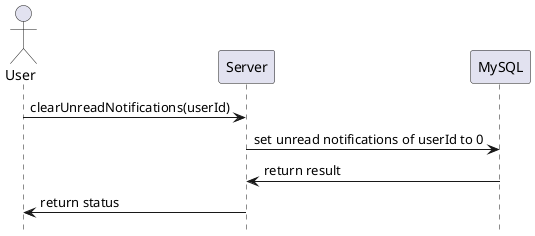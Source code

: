 @startuml clear-unread-notifications
hide footbox
actor "User"
"User" -> "Server": clearUnreadNotifications(userId)
"Server" -> "MySQL": set unread notifications of userId to 0
"MySQL" -> "Server": return result
"Server" -> "User": return status
@enduml